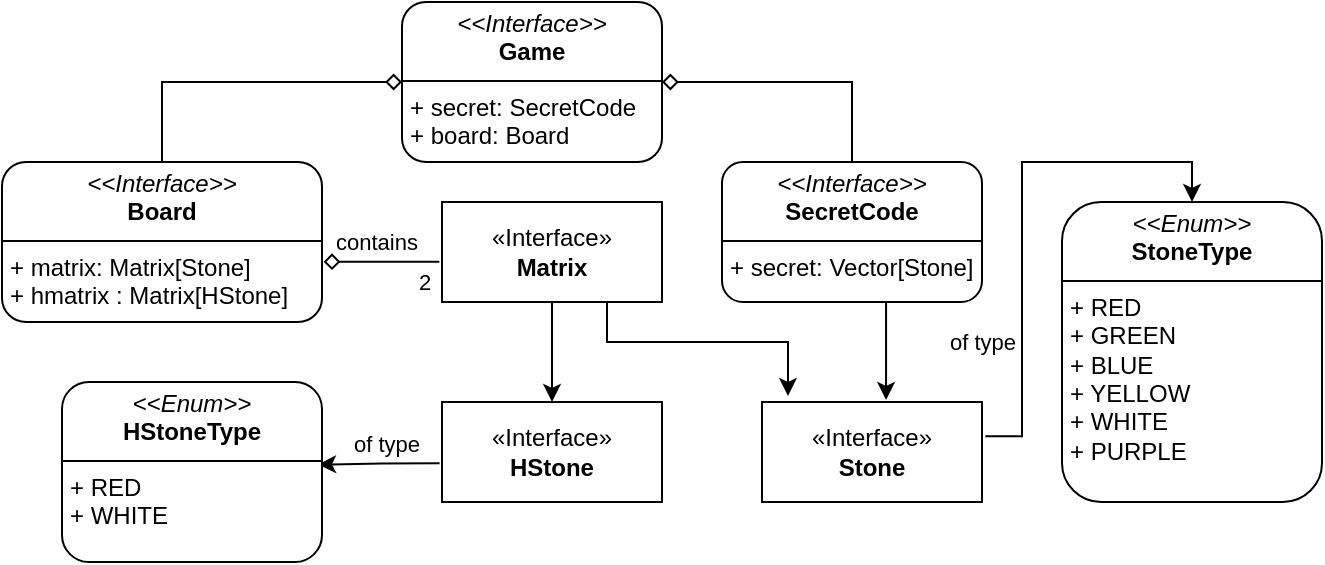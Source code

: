 <mxfile version="26.0.15" pages="2">
  <diagram name="Pagina-1" id="xHo8FlIO1qtZDYCPHyb3">
    <mxGraphModel dx="862" dy="755" grid="1" gridSize="10" guides="1" tooltips="1" connect="1" arrows="1" fold="1" page="1" pageScale="1" pageWidth="827" pageHeight="1169" math="0" shadow="0">
      <root>
        <mxCell id="0" />
        <mxCell id="1" parent="0" />
        <mxCell id="mPEz37Rw0iS6tKse6qjw-1" value="&lt;p style=&quot;margin:0px;margin-top:4px;text-align:center;&quot;&gt;&lt;i&gt;&amp;lt;&amp;lt;Interface&amp;gt;&amp;gt;&lt;/i&gt;&lt;br&gt;&lt;b&gt;Game&lt;/b&gt;&lt;/p&gt;&lt;hr size=&quot;1&quot; style=&quot;border-style:solid;&quot;&gt;&lt;p style=&quot;margin:0px;margin-left:4px;&quot;&gt;+ secret: SecretCode&lt;br&gt;+ board: Board&lt;/p&gt;" style="verticalAlign=top;align=left;overflow=fill;html=1;whiteSpace=wrap;rounded=1;" parent="1" vertex="1">
          <mxGeometry x="310" y="150" width="130" height="80" as="geometry" />
        </mxCell>
        <mxCell id="mPEz37Rw0iS6tKse6qjw-7" style="edgeStyle=orthogonalEdgeStyle;rounded=0;orthogonalLoop=1;jettySize=auto;html=1;exitX=0.5;exitY=0;exitDx=0;exitDy=0;entryX=1;entryY=0.5;entryDx=0;entryDy=0;endArrow=diamond;endFill=0;" parent="1" source="mPEz37Rw0iS6tKse6qjw-3" target="mPEz37Rw0iS6tKse6qjw-1" edge="1">
          <mxGeometry relative="1" as="geometry" />
        </mxCell>
        <mxCell id="mPEz37Rw0iS6tKse6qjw-3" value="&lt;p style=&quot;margin:0px;margin-top:4px;text-align:center;&quot;&gt;&lt;i&gt;&amp;lt;&amp;lt;Interface&amp;gt;&amp;gt;&lt;/i&gt;&lt;br&gt;&lt;b&gt;SecretCode&lt;/b&gt;&lt;/p&gt;&lt;hr size=&quot;1&quot; style=&quot;border-style:solid;&quot;&gt;&lt;p style=&quot;margin:0px;margin-left:4px;&quot;&gt;+ secret: Vector[Stone]&lt;br&gt;&lt;/p&gt;" style="verticalAlign=top;align=left;overflow=fill;html=1;whiteSpace=wrap;rounded=1;" parent="1" vertex="1">
          <mxGeometry x="470" y="230" width="130" height="70" as="geometry" />
        </mxCell>
        <mxCell id="mPEz37Rw0iS6tKse6qjw-6" style="edgeStyle=orthogonalEdgeStyle;rounded=0;orthogonalLoop=1;jettySize=auto;html=1;entryX=0;entryY=0.5;entryDx=0;entryDy=0;exitX=0.5;exitY=0;exitDx=0;exitDy=0;endArrow=diamond;endFill=0;" parent="1" source="mPEz37Rw0iS6tKse6qjw-4" target="mPEz37Rw0iS6tKse6qjw-1" edge="1">
          <mxGeometry relative="1" as="geometry" />
        </mxCell>
        <mxCell id="mPEz37Rw0iS6tKse6qjw-4" value="&lt;p style=&quot;margin:0px;margin-top:4px;text-align:center;&quot;&gt;&lt;i&gt;&amp;lt;&amp;lt;Interface&amp;gt;&amp;gt;&lt;/i&gt;&lt;br&gt;&lt;b&gt;Board&lt;/b&gt;&lt;/p&gt;&lt;hr size=&quot;1&quot; style=&quot;border-style:solid;&quot;&gt;&lt;p style=&quot;margin:0px;margin-left:4px;&quot;&gt;+ matrix: Matrix[Stone]&lt;br&gt;&lt;/p&gt;&lt;p style=&quot;margin:0px;margin-left:4px;&quot;&gt;+ hmatrix : Matrix[HStone]&lt;/p&gt;" style="verticalAlign=top;align=left;overflow=fill;html=1;whiteSpace=wrap;rounded=1;" parent="1" vertex="1">
          <mxGeometry x="110" y="230" width="160" height="80" as="geometry" />
        </mxCell>
        <mxCell id="mPEz37Rw0iS6tKse6qjw-19" style="edgeStyle=orthogonalEdgeStyle;rounded=0;orthogonalLoop=1;jettySize=auto;html=1;exitX=0.5;exitY=1;exitDx=0;exitDy=0;entryX=0.5;entryY=0;entryDx=0;entryDy=0;" parent="1" source="mPEz37Rw0iS6tKse6qjw-5" target="mPEz37Rw0iS6tKse6qjw-8" edge="1">
          <mxGeometry relative="1" as="geometry">
            <Array as="points">
              <mxPoint x="385" y="300" />
              <mxPoint x="385" y="380" />
            </Array>
          </mxGeometry>
        </mxCell>
        <mxCell id="mPEz37Rw0iS6tKse6qjw-20" style="edgeStyle=orthogonalEdgeStyle;rounded=0;orthogonalLoop=1;jettySize=auto;html=1;exitX=0.75;exitY=1;exitDx=0;exitDy=0;entryX=0.118;entryY=-0.06;entryDx=0;entryDy=0;entryPerimeter=0;" parent="1" source="mPEz37Rw0iS6tKse6qjw-5" target="mPEz37Rw0iS6tKse6qjw-9" edge="1">
          <mxGeometry relative="1" as="geometry">
            <Array as="points">
              <mxPoint x="413" y="320" />
              <mxPoint x="503" y="320" />
            </Array>
          </mxGeometry>
        </mxCell>
        <mxCell id="mPEz37Rw0iS6tKse6qjw-5" value="«Interface»&lt;br&gt;&lt;b&gt;Matrix&lt;/b&gt;" style="html=1;whiteSpace=wrap;" parent="1" vertex="1">
          <mxGeometry x="330" y="250" width="110" height="50" as="geometry" />
        </mxCell>
        <mxCell id="mPEz37Rw0iS6tKse6qjw-15" style="edgeStyle=orthogonalEdgeStyle;rounded=0;orthogonalLoop=1;jettySize=auto;html=1;exitX=-0.011;exitY=0.613;exitDx=0;exitDy=0;entryX=0.985;entryY=0.459;entryDx=0;entryDy=0;entryPerimeter=0;exitPerimeter=0;" parent="1" source="mPEz37Rw0iS6tKse6qjw-8" target="mPEz37Rw0iS6tKse6qjw-10" edge="1">
          <mxGeometry relative="1" as="geometry" />
        </mxCell>
        <mxCell id="mPEz37Rw0iS6tKse6qjw-16" value="of type" style="edgeLabel;html=1;align=center;verticalAlign=middle;resizable=0;points=[];" parent="mPEz37Rw0iS6tKse6qjw-15" vertex="1" connectable="0">
          <mxGeometry x="0.08" relative="1" as="geometry">
            <mxPoint x="5" y="-11" as="offset" />
          </mxGeometry>
        </mxCell>
        <mxCell id="mPEz37Rw0iS6tKse6qjw-8" value="«Interface»&lt;br&gt;&lt;b&gt;HStone&lt;/b&gt;" style="html=1;whiteSpace=wrap;" parent="1" vertex="1">
          <mxGeometry x="330" y="350" width="110" height="50" as="geometry" />
        </mxCell>
        <mxCell id="mPEz37Rw0iS6tKse6qjw-17" style="edgeStyle=orthogonalEdgeStyle;rounded=0;orthogonalLoop=1;jettySize=auto;html=1;exitX=1.015;exitY=0.342;exitDx=0;exitDy=0;entryX=0.5;entryY=0;entryDx=0;entryDy=0;exitPerimeter=0;" parent="1" source="mPEz37Rw0iS6tKse6qjw-9" target="mPEz37Rw0iS6tKse6qjw-11" edge="1">
          <mxGeometry relative="1" as="geometry" />
        </mxCell>
        <mxCell id="mPEz37Rw0iS6tKse6qjw-18" value="of type" style="edgeLabel;html=1;align=center;verticalAlign=middle;resizable=0;points=[];" parent="mPEz37Rw0iS6tKse6qjw-17" vertex="1" connectable="0">
          <mxGeometry x="-0.16" relative="1" as="geometry">
            <mxPoint x="-20" y="44" as="offset" />
          </mxGeometry>
        </mxCell>
        <mxCell id="mPEz37Rw0iS6tKse6qjw-9" value="«Interface»&lt;br&gt;&lt;b&gt;Stone&lt;/b&gt;" style="html=1;whiteSpace=wrap;" parent="1" vertex="1">
          <mxGeometry x="490" y="350" width="110" height="50" as="geometry" />
        </mxCell>
        <mxCell id="mPEz37Rw0iS6tKse6qjw-10" value="&lt;p style=&quot;margin:0px;margin-top:4px;text-align:center;&quot;&gt;&lt;i&gt;&amp;lt;&amp;lt;Enum&amp;gt;&amp;gt;&lt;/i&gt;&lt;br&gt;&lt;b&gt;HStoneType&lt;/b&gt;&lt;/p&gt;&lt;hr size=&quot;1&quot; style=&quot;border-style:solid;&quot;&gt;&lt;p style=&quot;margin:0px;margin-left:4px;&quot;&gt;+ RED&lt;/p&gt;&lt;p style=&quot;margin:0px;margin-left:4px;&quot;&gt;+ WHITE&lt;/p&gt;" style="verticalAlign=top;align=left;overflow=fill;html=1;whiteSpace=wrap;rounded=1;" parent="1" vertex="1">
          <mxGeometry x="140" y="340" width="130" height="90" as="geometry" />
        </mxCell>
        <mxCell id="mPEz37Rw0iS6tKse6qjw-11" value="&lt;p style=&quot;margin:0px;margin-top:4px;text-align:center;&quot;&gt;&lt;i&gt;&amp;lt;&amp;lt;Enum&amp;gt;&amp;gt;&lt;/i&gt;&lt;br&gt;&lt;b&gt;StoneType&lt;/b&gt;&lt;/p&gt;&lt;hr size=&quot;1&quot; style=&quot;border-style:solid;&quot;&gt;&lt;p style=&quot;margin:0px;margin-left:4px;&quot;&gt;+ RED&lt;/p&gt;&lt;p style=&quot;margin:0px;margin-left:4px;&quot;&gt;+ GREEN&lt;/p&gt;&lt;p style=&quot;margin:0px;margin-left:4px;&quot;&gt;+ BLUE&lt;/p&gt;&lt;p style=&quot;margin:0px;margin-left:4px;&quot;&gt;+ YELLOW&lt;/p&gt;&lt;p style=&quot;margin:0px;margin-left:4px;&quot;&gt;+ WHITE&lt;/p&gt;&lt;p style=&quot;margin:0px;margin-left:4px;&quot;&gt;+ PURPLE&lt;/p&gt;" style="verticalAlign=top;align=left;overflow=fill;html=1;whiteSpace=wrap;rounded=1;" parent="1" vertex="1">
          <mxGeometry x="640" y="250" width="130" height="150" as="geometry" />
        </mxCell>
        <mxCell id="mPEz37Rw0iS6tKse6qjw-21" style="edgeStyle=orthogonalEdgeStyle;rounded=0;orthogonalLoop=1;jettySize=auto;html=1;exitX=0.631;exitY=1;exitDx=0;exitDy=0;entryX=0.564;entryY=-0.02;entryDx=0;entryDy=0;entryPerimeter=0;exitPerimeter=0;" parent="1" source="mPEz37Rw0iS6tKse6qjw-3" target="mPEz37Rw0iS6tKse6qjw-9" edge="1">
          <mxGeometry relative="1" as="geometry" />
        </mxCell>
        <mxCell id="mPEz37Rw0iS6tKse6qjw-23" style="edgeStyle=orthogonalEdgeStyle;rounded=0;orthogonalLoop=1;jettySize=auto;html=1;entryX=1.005;entryY=0.623;entryDx=0;entryDy=0;entryPerimeter=0;exitX=-0.012;exitY=0.597;exitDx=0;exitDy=0;exitPerimeter=0;endArrow=diamond;endFill=0;" parent="1" source="mPEz37Rw0iS6tKse6qjw-5" target="mPEz37Rw0iS6tKse6qjw-4" edge="1">
          <mxGeometry relative="1" as="geometry">
            <mxPoint x="320" y="303" as="sourcePoint" />
          </mxGeometry>
        </mxCell>
        <mxCell id="mPEz37Rw0iS6tKse6qjw-24" value="contains" style="edgeLabel;html=1;align=center;verticalAlign=middle;resizable=0;points=[];" parent="mPEz37Rw0iS6tKse6qjw-23" vertex="1" connectable="0">
          <mxGeometry x="0.279" y="-2" relative="1" as="geometry">
            <mxPoint x="5" y="-8" as="offset" />
          </mxGeometry>
        </mxCell>
        <mxCell id="mPEz37Rw0iS6tKse6qjw-25" value="2" style="edgeLabel;html=1;align=center;verticalAlign=middle;resizable=0;points=[];" parent="mPEz37Rw0iS6tKse6qjw-23" vertex="1" connectable="0">
          <mxGeometry x="-0.732" y="-1" relative="1" as="geometry">
            <mxPoint y="11" as="offset" />
          </mxGeometry>
        </mxCell>
      </root>
    </mxGraphModel>
  </diagram>
  <diagram id="ZUjTW4S8YEPIOMQfx-N9" name="Pagina-2">
    <mxGraphModel dx="733" dy="642" grid="1" gridSize="10" guides="1" tooltips="1" connect="1" arrows="1" fold="1" page="1" pageScale="1" pageWidth="827" pageHeight="1169" math="0" shadow="0">
      <root>
        <mxCell id="0" />
        <mxCell id="1" parent="0" />
        <mxCell id="Vg_pcemnxjzKTwLoONJ--1" value="&lt;span style=&quot;font-weight: normal;&quot;&gt;view&lt;/span&gt;" style="shape=folder;fontStyle=1;spacingTop=10;tabWidth=40;tabHeight=14;tabPosition=left;html=1;whiteSpace=wrap;gradientColor=none;perimeter=rectanglePerimeter;shadow=1;" vertex="1" parent="1">
          <mxGeometry x="70" y="240" width="120" height="80" as="geometry" />
        </mxCell>
        <mxCell id="Vg_pcemnxjzKTwLoONJ--2" value="&lt;span style=&quot;font-weight: normal;&quot;&gt;controller&lt;/span&gt;" style="shape=folder;fontStyle=1;spacingTop=10;tabWidth=40;tabHeight=14;tabPosition=left;html=1;whiteSpace=wrap;gradientColor=none;perimeter=rectanglePerimeter;shadow=1;" vertex="1" parent="1">
          <mxGeometry x="310" y="240" width="120" height="80" as="geometry" />
        </mxCell>
        <mxCell id="Vg_pcemnxjzKTwLoONJ--3" value="&lt;span style=&quot;font-weight: normal;&quot;&gt;model&lt;/span&gt;" style="shape=folder;fontStyle=1;spacingTop=10;tabWidth=40;tabHeight=14;tabPosition=left;html=1;whiteSpace=wrap;gradientColor=none;perimeter=rectanglePerimeter;shadow=1;" vertex="1" parent="1">
          <mxGeometry x="550" y="240" width="120" height="80" as="geometry" />
        </mxCell>
        <mxCell id="Vg_pcemnxjzKTwLoONJ--4" style="edgeStyle=orthogonalEdgeStyle;rounded=0;orthogonalLoop=1;jettySize=auto;html=1;exitX=0;exitY=0;exitDx=120;exitDy=63.5;exitPerimeter=0;entryX=0;entryY=0;entryDx=0;entryDy=63.5;entryPerimeter=0;" edge="1" parent="1" source="Vg_pcemnxjzKTwLoONJ--1" target="Vg_pcemnxjzKTwLoONJ--2">
          <mxGeometry relative="1" as="geometry" />
        </mxCell>
        <mxCell id="Vg_pcemnxjzKTwLoONJ--5" value="interact" style="edgeLabel;html=1;align=center;verticalAlign=middle;resizable=0;points=[];" vertex="1" connectable="0" parent="Vg_pcemnxjzKTwLoONJ--4">
          <mxGeometry x="-0.033" y="-2" relative="1" as="geometry">
            <mxPoint x="2" y="-10" as="offset" />
          </mxGeometry>
        </mxCell>
        <mxCell id="Vg_pcemnxjzKTwLoONJ--6" style="edgeStyle=orthogonalEdgeStyle;rounded=0;orthogonalLoop=1;jettySize=auto;html=1;exitX=0;exitY=0;exitDx=0;exitDy=30.5;exitPerimeter=0;entryX=0;entryY=0;entryDx=120;entryDy=30.5;entryPerimeter=0;" edge="1" parent="1" source="Vg_pcemnxjzKTwLoONJ--2" target="Vg_pcemnxjzKTwLoONJ--1">
          <mxGeometry relative="1" as="geometry" />
        </mxCell>
        <mxCell id="Vg_pcemnxjzKTwLoONJ--7" value="update" style="edgeLabel;html=1;align=center;verticalAlign=middle;resizable=0;points=[];" vertex="1" connectable="0" parent="Vg_pcemnxjzKTwLoONJ--6">
          <mxGeometry x="0.101" y="-1" relative="1" as="geometry">
            <mxPoint x="6" y="-4" as="offset" />
          </mxGeometry>
        </mxCell>
        <mxCell id="Vg_pcemnxjzKTwLoONJ--8" style="edgeStyle=orthogonalEdgeStyle;rounded=0;orthogonalLoop=1;jettySize=auto;html=1;exitX=0;exitY=0;exitDx=120;exitDy=47;exitPerimeter=0;entryX=-0.019;entryY=0.587;entryDx=0;entryDy=0;entryPerimeter=0;" edge="1" parent="1" source="Vg_pcemnxjzKTwLoONJ--2" target="Vg_pcemnxjzKTwLoONJ--3">
          <mxGeometry relative="1" as="geometry" />
        </mxCell>
        <mxCell id="Vg_pcemnxjzKTwLoONJ--9" value="update" style="edgeLabel;html=1;align=center;verticalAlign=middle;resizable=0;points=[];" vertex="1" connectable="0" parent="Vg_pcemnxjzKTwLoONJ--8">
          <mxGeometry x="-0.039" relative="1" as="geometry">
            <mxPoint y="-2" as="offset" />
          </mxGeometry>
        </mxCell>
      </root>
    </mxGraphModel>
  </diagram>
</mxfile>
